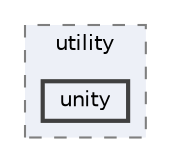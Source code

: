 digraph "xenon/includes/xenon/utility/unity"
{
 // LATEX_PDF_SIZE
  bgcolor="transparent";
  edge [fontname=Helvetica,fontsize=10,labelfontname=Helvetica,labelfontsize=10];
  node [fontname=Helvetica,fontsize=10,shape=box,height=0.2,width=0.4];
  compound=true
  subgraph clusterdir_3cf9a7e9d83e52c59809fbf1e6364319 {
    graph [ bgcolor="#edf0f7", pencolor="grey50", label="utility", fontname=Helvetica,fontsize=10 style="filled,dashed", URL="dir_3cf9a7e9d83e52c59809fbf1e6364319.html",tooltip=""]
  dir_12559210509a151554f46047a72294f9 [label="unity", fillcolor="#edf0f7", color="grey25", style="filled,bold", URL="dir_12559210509a151554f46047a72294f9.html",tooltip=""];
  }
}
